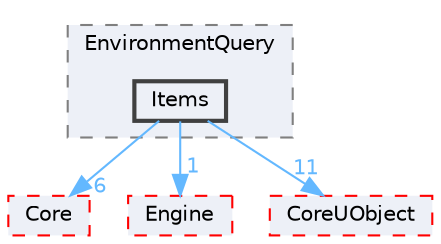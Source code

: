digraph "Items"
{
 // INTERACTIVE_SVG=YES
 // LATEX_PDF_SIZE
  bgcolor="transparent";
  edge [fontname=Helvetica,fontsize=10,labelfontname=Helvetica,labelfontsize=10];
  node [fontname=Helvetica,fontsize=10,shape=box,height=0.2,width=0.4];
  compound=true
  subgraph clusterdir_473bb8dd340dfc1f280928943beefbef {
    graph [ bgcolor="#edf0f7", pencolor="grey50", label="EnvironmentQuery", fontname=Helvetica,fontsize=10 style="filled,dashed", URL="dir_473bb8dd340dfc1f280928943beefbef.html",tooltip=""]
  dir_7d8861e3dfd8fecdff2b68bf70272307 [label="Items", fillcolor="#edf0f7", color="grey25", style="filled,bold", URL="dir_7d8861e3dfd8fecdff2b68bf70272307.html",tooltip=""];
  }
  dir_0e6cddcc9caa1238c7f3774224afaa45 [label="Core", fillcolor="#edf0f7", color="red", style="filled,dashed", URL="dir_0e6cddcc9caa1238c7f3774224afaa45.html",tooltip=""];
  dir_fdf6aa5c3cf3805bb958134448d60562 [label="Engine", fillcolor="#edf0f7", color="red", style="filled,dashed", URL="dir_fdf6aa5c3cf3805bb958134448d60562.html",tooltip=""];
  dir_4c499e5e32e2b4479ad7e552df73eeae [label="CoreUObject", fillcolor="#edf0f7", color="red", style="filled,dashed", URL="dir_4c499e5e32e2b4479ad7e552df73eeae.html",tooltip=""];
  dir_7d8861e3dfd8fecdff2b68bf70272307->dir_0e6cddcc9caa1238c7f3774224afaa45 [headlabel="6", labeldistance=1.5 headhref="dir_000545_000266.html" href="dir_000545_000266.html" color="steelblue1" fontcolor="steelblue1"];
  dir_7d8861e3dfd8fecdff2b68bf70272307->dir_4c499e5e32e2b4479ad7e552df73eeae [headlabel="11", labeldistance=1.5 headhref="dir_000545_000268.html" href="dir_000545_000268.html" color="steelblue1" fontcolor="steelblue1"];
  dir_7d8861e3dfd8fecdff2b68bf70272307->dir_fdf6aa5c3cf3805bb958134448d60562 [headlabel="1", labeldistance=1.5 headhref="dir_000545_000366.html" href="dir_000545_000366.html" color="steelblue1" fontcolor="steelblue1"];
}
